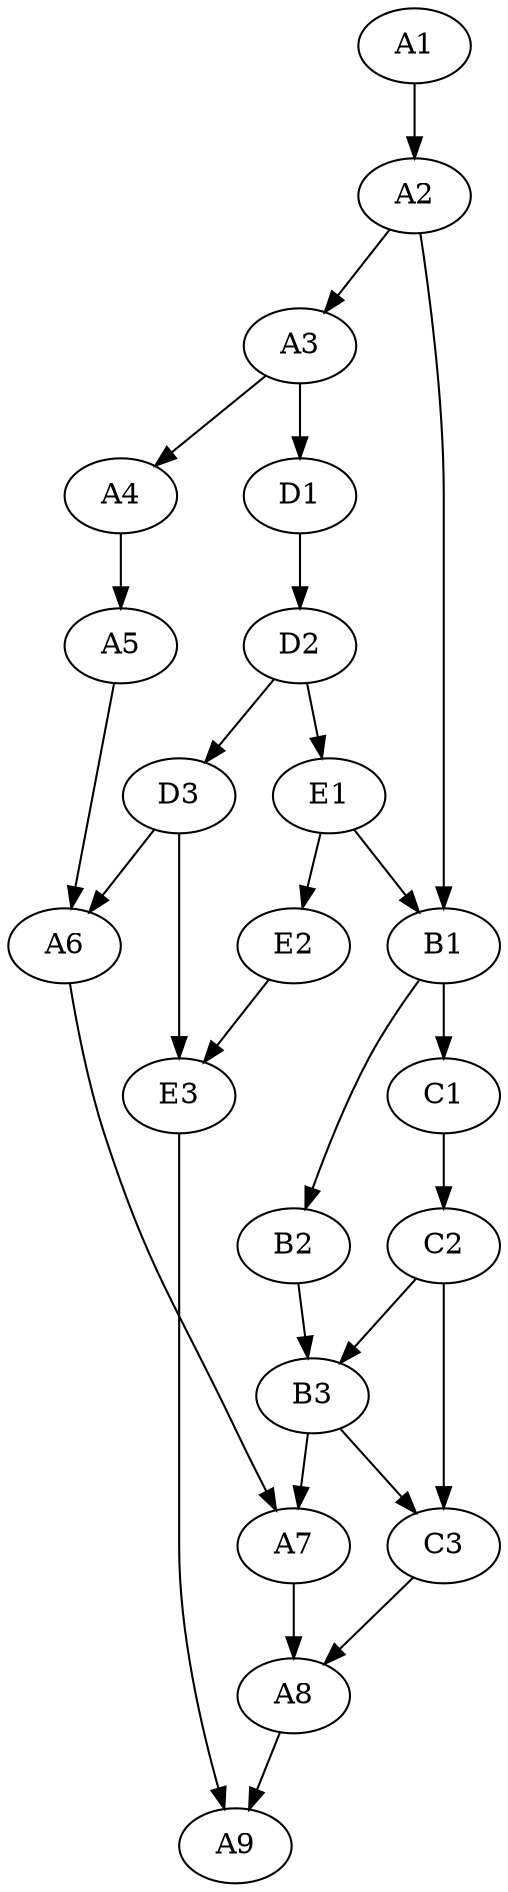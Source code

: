 digraph "oriente_2" {

        "A1" -> "A2" -> "A3"-> "A4" -> "A5" -> "A6" -> "A7" -> "A8" -> "A9";
        "A2" -> "B1" -> "B2" -> "B3" -> "A7";
        "B1" -> "C1" -> "C2" -> "B3" -> "C3";
	"C2" -> "C3" -> "A8";
	"A3" -> "D1" -> "D2" -> "D3" -> "A6";
	"D2" -> "E1" -> "E2" -> "E3" -> "A9";
	"E1" -> "B1";
	"D3" -> "E3";
        }
